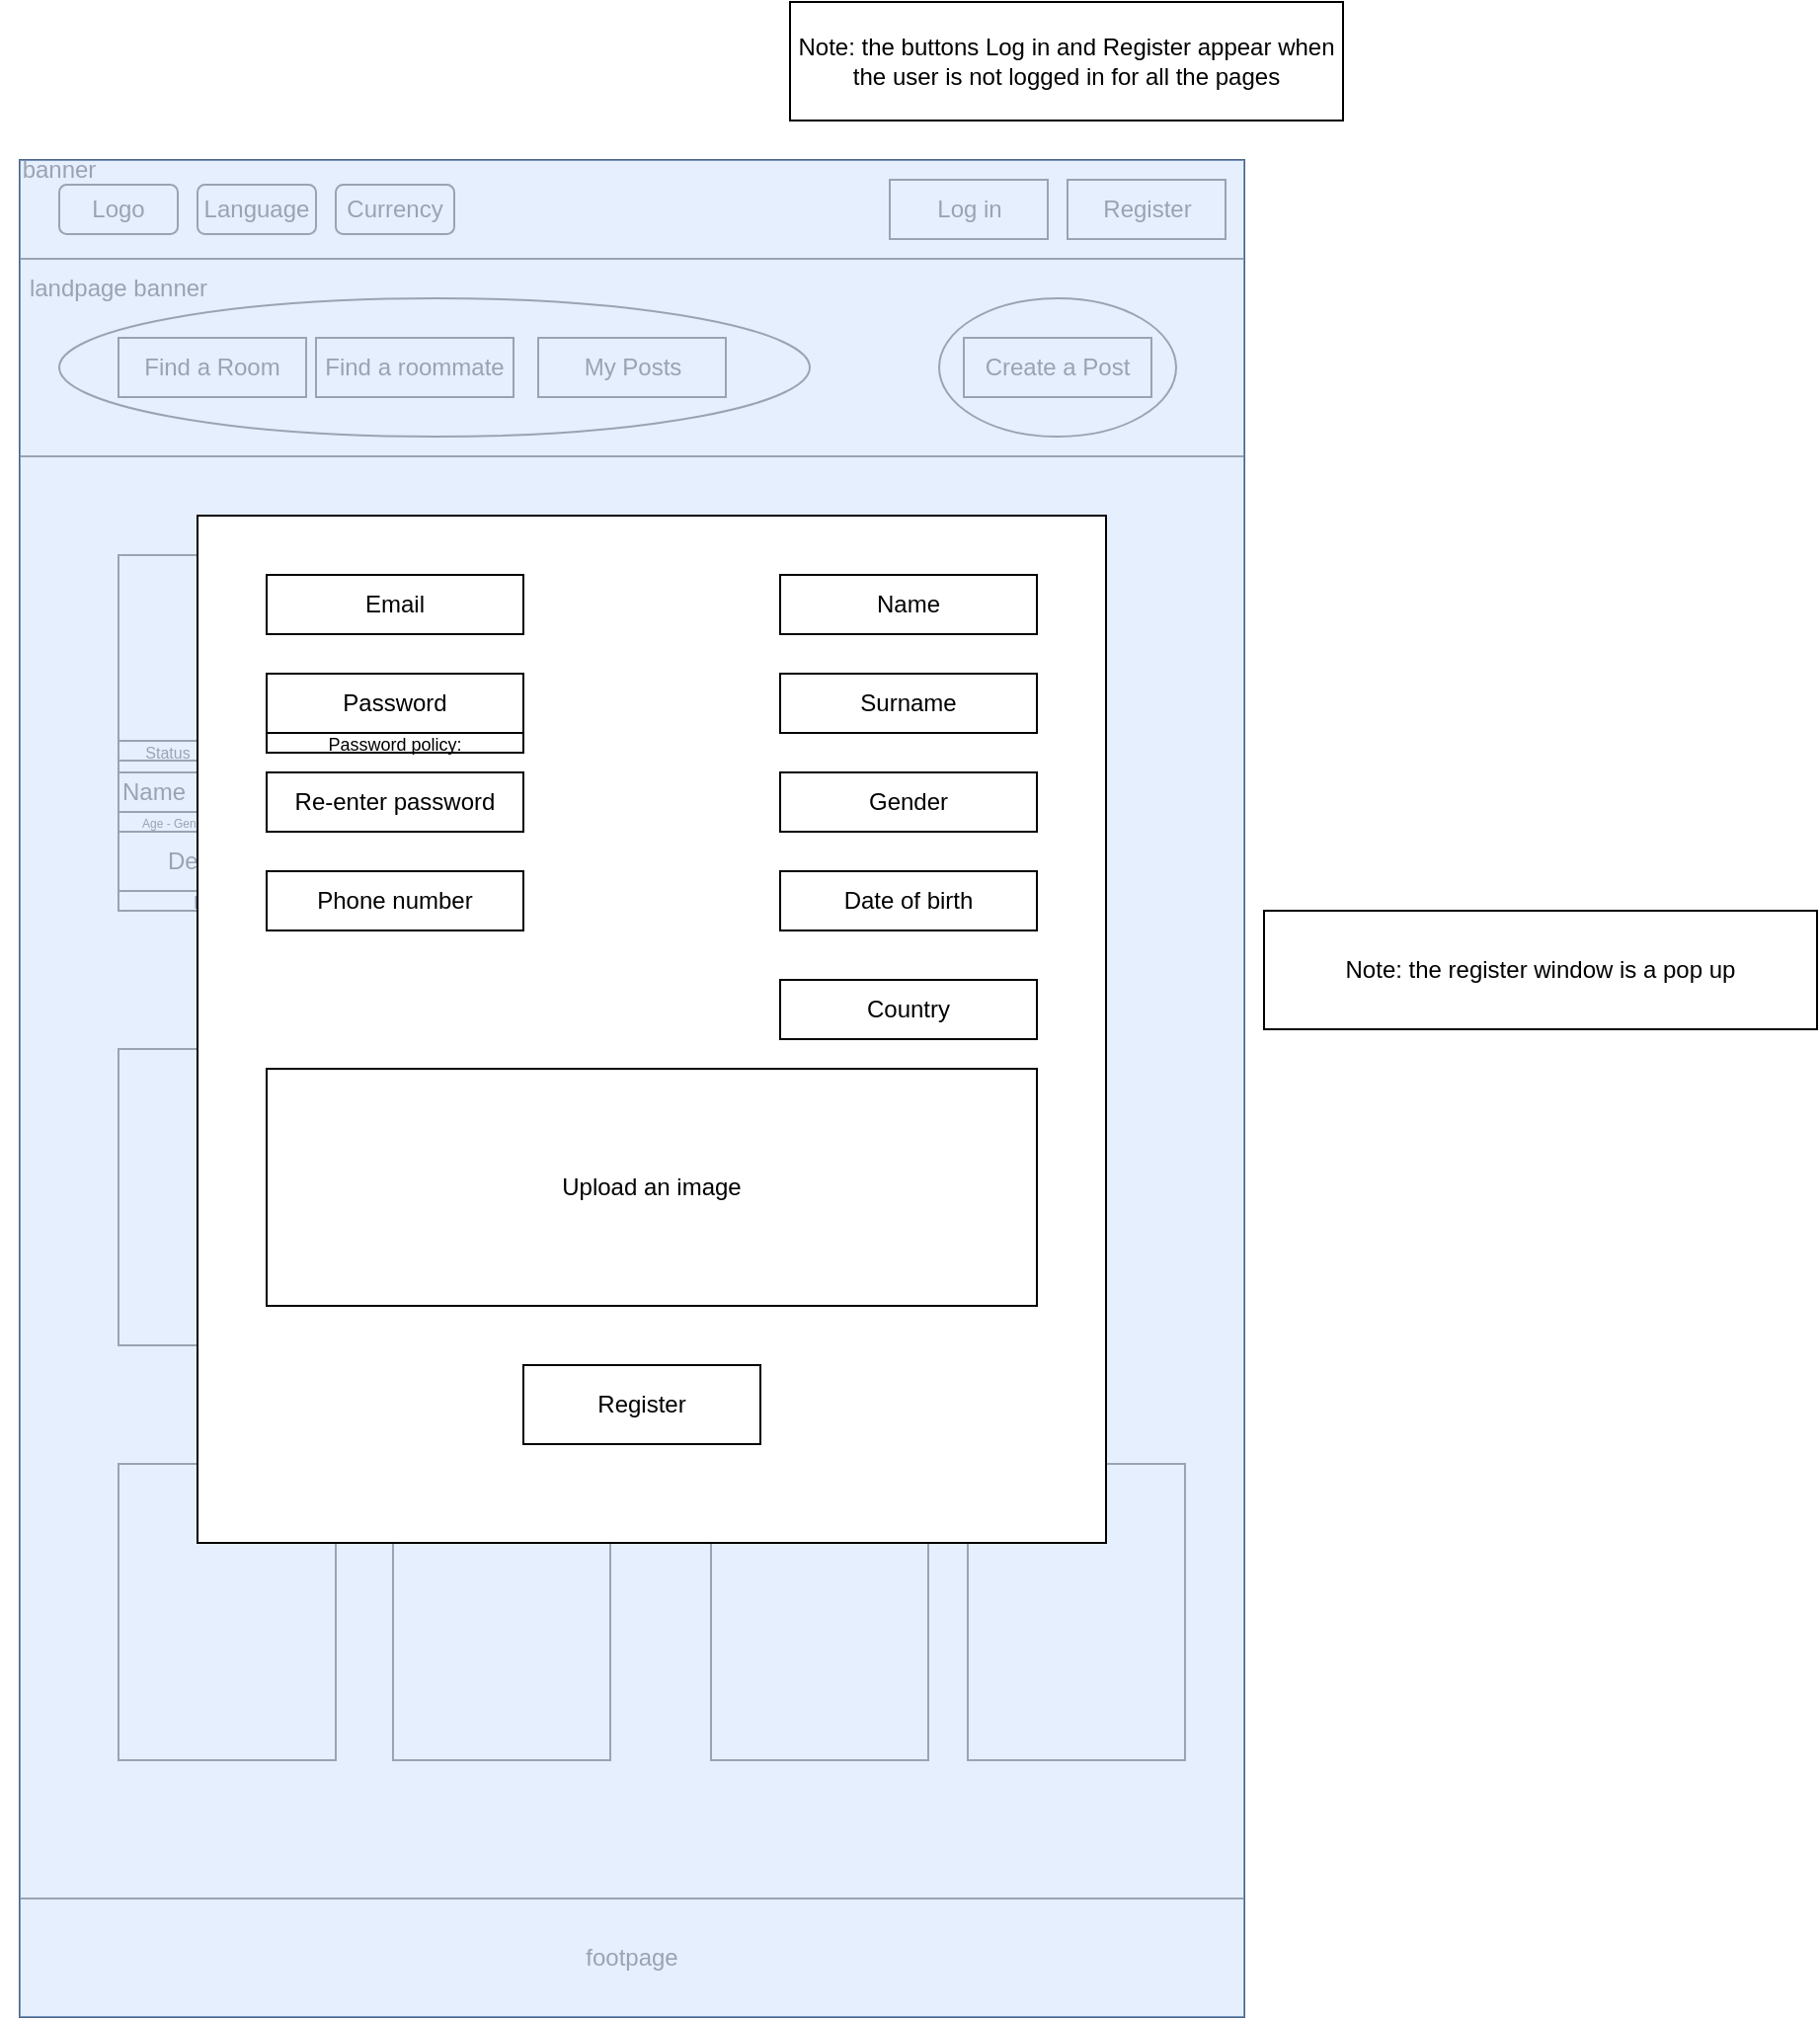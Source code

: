 <mxfile version="22.0.4" type="device">
  <diagram name="Register(Email)" id="QR67rrUAhwOJVpVY5eiT">
    <mxGraphModel dx="2074" dy="1106" grid="1" gridSize="10" guides="1" tooltips="1" connect="1" arrows="1" fold="1" page="1" pageScale="1" pageWidth="827" pageHeight="1169" math="0" shadow="0">
      <root>
        <mxCell id="gcAegZrzO3KHqWlCmLdn-0" />
        <mxCell id="gcAegZrzO3KHqWlCmLdn-1" parent="gcAegZrzO3KHqWlCmLdn-0" />
        <mxCell id="gcAegZrzO3KHqWlCmLdn-2" value="" style="rounded=0;whiteSpace=wrap;html=1;" parent="gcAegZrzO3KHqWlCmLdn-1" vertex="1">
          <mxGeometry x="90" y="90" width="620" height="940" as="geometry" />
        </mxCell>
        <mxCell id="gcAegZrzO3KHqWlCmLdn-3" value="" style="rounded=0;whiteSpace=wrap;html=1;" parent="gcAegZrzO3KHqWlCmLdn-1" vertex="1">
          <mxGeometry x="90" y="90" width="620" height="50" as="geometry" />
        </mxCell>
        <mxCell id="gcAegZrzO3KHqWlCmLdn-4" value="" style="rounded=0;whiteSpace=wrap;html=1;" parent="gcAegZrzO3KHqWlCmLdn-1" vertex="1">
          <mxGeometry x="90" y="140" width="620" height="100" as="geometry" />
        </mxCell>
        <mxCell id="gcAegZrzO3KHqWlCmLdn-5" value="&lt;div&gt;banner&lt;/div&gt;" style="text;html=1;strokeColor=none;fillColor=none;align=center;verticalAlign=middle;whiteSpace=wrap;rounded=0;" parent="gcAegZrzO3KHqWlCmLdn-1" vertex="1">
          <mxGeometry x="80" y="80" width="60" height="30" as="geometry" />
        </mxCell>
        <mxCell id="gcAegZrzO3KHqWlCmLdn-6" value="" style="rounded=0;whiteSpace=wrap;html=1;" parent="gcAegZrzO3KHqWlCmLdn-1" vertex="1">
          <mxGeometry x="140" y="290" width="110" height="150" as="geometry" />
        </mxCell>
        <mxCell id="gcAegZrzO3KHqWlCmLdn-10" value="footpage" style="rounded=0;whiteSpace=wrap;html=1;" parent="gcAegZrzO3KHqWlCmLdn-1" vertex="1">
          <mxGeometry x="90" y="970" width="620" height="60" as="geometry" />
        </mxCell>
        <mxCell id="gcAegZrzO3KHqWlCmLdn-11" value="" style="rounded=0;whiteSpace=wrap;html=1;" parent="gcAegZrzO3KHqWlCmLdn-1" vertex="1">
          <mxGeometry x="140" y="390" width="110" height="80" as="geometry" />
        </mxCell>
        <mxCell id="gcAegZrzO3KHqWlCmLdn-14" value="Description" style="rounded=0;whiteSpace=wrap;html=1;" parent="gcAegZrzO3KHqWlCmLdn-1" vertex="1">
          <mxGeometry x="140" y="430" width="110" height="30" as="geometry" />
        </mxCell>
        <mxCell id="gcAegZrzO3KHqWlCmLdn-17" value="Logo" style="rounded=1;whiteSpace=wrap;html=1;" parent="gcAegZrzO3KHqWlCmLdn-1" vertex="1">
          <mxGeometry x="110" y="102.5" width="60" height="25" as="geometry" />
        </mxCell>
        <mxCell id="gcAegZrzO3KHqWlCmLdn-18" value="Language" style="rounded=1;whiteSpace=wrap;html=1;" parent="gcAegZrzO3KHqWlCmLdn-1" vertex="1">
          <mxGeometry x="180" y="102.5" width="60" height="25" as="geometry" />
        </mxCell>
        <mxCell id="gcAegZrzO3KHqWlCmLdn-19" value="Currency" style="rounded=1;whiteSpace=wrap;html=1;" parent="gcAegZrzO3KHqWlCmLdn-1" vertex="1">
          <mxGeometry x="250" y="102.5" width="60" height="25" as="geometry" />
        </mxCell>
        <mxCell id="gcAegZrzO3KHqWlCmLdn-20" value="" style="ellipse;whiteSpace=wrap;html=1;" parent="gcAegZrzO3KHqWlCmLdn-1" vertex="1">
          <mxGeometry x="110" y="160" width="380" height="70" as="geometry" />
        </mxCell>
        <mxCell id="gcAegZrzO3KHqWlCmLdn-21" value="Find a roommate" style="rounded=0;whiteSpace=wrap;html=1;" parent="gcAegZrzO3KHqWlCmLdn-1" vertex="1">
          <mxGeometry x="240" y="180" width="100" height="30" as="geometry" />
        </mxCell>
        <mxCell id="gcAegZrzO3KHqWlCmLdn-22" value="Find a Room" style="rounded=0;whiteSpace=wrap;html=1;" parent="gcAegZrzO3KHqWlCmLdn-1" vertex="1">
          <mxGeometry x="140" y="180" width="95" height="30" as="geometry" />
        </mxCell>
        <mxCell id="gcAegZrzO3KHqWlCmLdn-23" value="My Posts" style="rounded=0;whiteSpace=wrap;html=1;" parent="gcAegZrzO3KHqWlCmLdn-1" vertex="1">
          <mxGeometry x="352.5" y="180" width="95" height="30" as="geometry" />
        </mxCell>
        <mxCell id="gcAegZrzO3KHqWlCmLdn-24" value="" style="ellipse;whiteSpace=wrap;html=1;" parent="gcAegZrzO3KHqWlCmLdn-1" vertex="1">
          <mxGeometry x="555.5" y="160" width="120" height="70" as="geometry" />
        </mxCell>
        <mxCell id="gcAegZrzO3KHqWlCmLdn-25" value="Create a Post" style="rounded=0;whiteSpace=wrap;html=1;" parent="gcAegZrzO3KHqWlCmLdn-1" vertex="1">
          <mxGeometry x="568" y="180" width="95" height="30" as="geometry" />
        </mxCell>
        <mxCell id="gcAegZrzO3KHqWlCmLdn-26" value="&lt;div&gt;landpage banner&lt;br&gt;&lt;/div&gt;" style="text;html=1;strokeColor=none;fillColor=none;align=center;verticalAlign=middle;whiteSpace=wrap;rounded=0;" parent="gcAegZrzO3KHqWlCmLdn-1" vertex="1">
          <mxGeometry x="85" y="140" width="110" height="30" as="geometry" />
        </mxCell>
        <mxCell id="gcAegZrzO3KHqWlCmLdn-38" value="&lt;div align=&quot;left&quot;&gt;Name&lt;/div&gt;" style="rounded=0;whiteSpace=wrap;html=1;align=left;" parent="gcAegZrzO3KHqWlCmLdn-1" vertex="1">
          <mxGeometry x="140" y="400" width="60" height="20" as="geometry" />
        </mxCell>
        <mxCell id="gcAegZrzO3KHqWlCmLdn-41" value="&lt;font style=&quot;font-size: 9px;&quot;&gt;Location&lt;/font&gt;" style="rounded=0;whiteSpace=wrap;html=1;" parent="gcAegZrzO3KHqWlCmLdn-1" vertex="1">
          <mxGeometry x="140" y="460" width="110" height="10" as="geometry" />
        </mxCell>
        <mxCell id="gcAegZrzO3KHqWlCmLdn-47" value="&lt;p style=&quot;line-height: 220%;&quot;&gt;&lt;font style=&quot;font-size: 6px;&quot;&gt;Age - Gender&lt;/font&gt;&lt;/p&gt;" style="rounded=0;whiteSpace=wrap;html=1;" parent="gcAegZrzO3KHqWlCmLdn-1" vertex="1">
          <mxGeometry x="140" y="420" width="60" height="10" as="geometry" />
        </mxCell>
        <mxCell id="gcAegZrzO3KHqWlCmLdn-50" value="&lt;font style=&quot;font-size: 8px;&quot;&gt;Status&lt;/font&gt;" style="rounded=0;whiteSpace=wrap;html=1;" parent="gcAegZrzO3KHqWlCmLdn-1" vertex="1">
          <mxGeometry x="140" y="384" width="50" height="10" as="geometry" />
        </mxCell>
        <mxCell id="gcAegZrzO3KHqWlCmLdn-80" value="" style="rounded=0;whiteSpace=wrap;html=1;" parent="gcAegZrzO3KHqWlCmLdn-1" vertex="1">
          <mxGeometry x="140" y="540" width="110" height="150" as="geometry" />
        </mxCell>
        <mxCell id="gcAegZrzO3KHqWlCmLdn-84" value="" style="rounded=0;whiteSpace=wrap;html=1;" parent="gcAegZrzO3KHqWlCmLdn-1" vertex="1">
          <mxGeometry x="140" y="750" width="110" height="150" as="geometry" />
        </mxCell>
        <mxCell id="gcAegZrzO3KHqWlCmLdn-85" value="" style="rounded=0;whiteSpace=wrap;html=1;" parent="gcAegZrzO3KHqWlCmLdn-1" vertex="1">
          <mxGeometry x="279" y="750" width="110" height="150" as="geometry" />
        </mxCell>
        <mxCell id="gcAegZrzO3KHqWlCmLdn-86" value="" style="rounded=0;whiteSpace=wrap;html=1;" parent="gcAegZrzO3KHqWlCmLdn-1" vertex="1">
          <mxGeometry x="440" y="750" width="110" height="150" as="geometry" />
        </mxCell>
        <mxCell id="gcAegZrzO3KHqWlCmLdn-87" value="" style="rounded=0;whiteSpace=wrap;html=1;" parent="gcAegZrzO3KHqWlCmLdn-1" vertex="1">
          <mxGeometry x="570" y="750" width="110" height="150" as="geometry" />
        </mxCell>
        <mxCell id="gcAegZrzO3KHqWlCmLdn-92" value="Log in" style="rounded=0;whiteSpace=wrap;html=1;" parent="gcAegZrzO3KHqWlCmLdn-1" vertex="1">
          <mxGeometry x="530.5" y="100" width="80" height="30" as="geometry" />
        </mxCell>
        <mxCell id="gcAegZrzO3KHqWlCmLdn-93" value="Register" style="rounded=0;whiteSpace=wrap;html=1;" parent="gcAegZrzO3KHqWlCmLdn-1" vertex="1">
          <mxGeometry x="620.5" y="100" width="80" height="30" as="geometry" />
        </mxCell>
        <mxCell id="gcAegZrzO3KHqWlCmLdn-94" value="Note: the buttons Log in and Register appear when the user is not logged in for all the pages" style="rounded=0;whiteSpace=wrap;html=1;" parent="gcAegZrzO3KHqWlCmLdn-1" vertex="1">
          <mxGeometry x="480" y="10" width="280" height="60" as="geometry" />
        </mxCell>
        <mxCell id="gcAegZrzO3KHqWlCmLdn-95" value="" style="rounded=0;whiteSpace=wrap;html=1;fillColor=#dae8fc;opacity=70;strokeColor=#6c8ebf;" parent="gcAegZrzO3KHqWlCmLdn-1" vertex="1">
          <mxGeometry x="90" y="90" width="620" height="940" as="geometry" />
        </mxCell>
        <mxCell id="gcAegZrzO3KHqWlCmLdn-104" value="Note: the register window is a pop up" style="rounded=0;whiteSpace=wrap;html=1;" parent="gcAegZrzO3KHqWlCmLdn-1" vertex="1">
          <mxGeometry x="720" y="470" width="280" height="60" as="geometry" />
        </mxCell>
        <mxCell id="rm7FIDK_wC54tCsGElGW-0" value="" style="rounded=0;whiteSpace=wrap;html=1;" parent="gcAegZrzO3KHqWlCmLdn-1" vertex="1">
          <mxGeometry x="180" y="270" width="460" height="520" as="geometry" />
        </mxCell>
        <mxCell id="rm7FIDK_wC54tCsGElGW-1" value="Password" style="rounded=0;whiteSpace=wrap;html=1;" parent="gcAegZrzO3KHqWlCmLdn-1" vertex="1">
          <mxGeometry x="215" y="350" width="130" height="30" as="geometry" />
        </mxCell>
        <mxCell id="rm7FIDK_wC54tCsGElGW-2" value="Email" style="rounded=0;whiteSpace=wrap;html=1;" parent="gcAegZrzO3KHqWlCmLdn-1" vertex="1">
          <mxGeometry x="215" y="300" width="130" height="30" as="geometry" />
        </mxCell>
        <mxCell id="rm7FIDK_wC54tCsGElGW-3" value="Name" style="rounded=0;whiteSpace=wrap;html=1;" parent="gcAegZrzO3KHqWlCmLdn-1" vertex="1">
          <mxGeometry x="475" y="300" width="130" height="30" as="geometry" />
        </mxCell>
        <mxCell id="rm7FIDK_wC54tCsGElGW-4" value="Surname" style="rounded=0;whiteSpace=wrap;html=1;" parent="gcAegZrzO3KHqWlCmLdn-1" vertex="1">
          <mxGeometry x="475" y="350" width="130" height="30" as="geometry" />
        </mxCell>
        <mxCell id="rm7FIDK_wC54tCsGElGW-5" value="Re-enter password" style="rounded=0;whiteSpace=wrap;html=1;" parent="gcAegZrzO3KHqWlCmLdn-1" vertex="1">
          <mxGeometry x="215" y="400" width="130" height="30" as="geometry" />
        </mxCell>
        <mxCell id="rm7FIDK_wC54tCsGElGW-6" value="Country" style="rounded=0;whiteSpace=wrap;html=1;" parent="gcAegZrzO3KHqWlCmLdn-1" vertex="1">
          <mxGeometry x="475" y="505" width="130" height="30" as="geometry" />
        </mxCell>
        <mxCell id="rm7FIDK_wC54tCsGElGW-7" value="Gender" style="rounded=0;whiteSpace=wrap;html=1;" parent="gcAegZrzO3KHqWlCmLdn-1" vertex="1">
          <mxGeometry x="475" y="400" width="130" height="30" as="geometry" />
        </mxCell>
        <mxCell id="rm7FIDK_wC54tCsGElGW-8" value="Phone number" style="rounded=0;whiteSpace=wrap;html=1;" parent="gcAegZrzO3KHqWlCmLdn-1" vertex="1">
          <mxGeometry x="215" y="450" width="130" height="30" as="geometry" />
        </mxCell>
        <mxCell id="rm7FIDK_wC54tCsGElGW-9" value="Date of birth" style="rounded=0;whiteSpace=wrap;html=1;" parent="gcAegZrzO3KHqWlCmLdn-1" vertex="1">
          <mxGeometry x="475" y="450" width="130" height="30" as="geometry" />
        </mxCell>
        <mxCell id="rm7FIDK_wC54tCsGElGW-10" value="Upload an image" style="rounded=0;whiteSpace=wrap;html=1;" parent="gcAegZrzO3KHqWlCmLdn-1" vertex="1">
          <mxGeometry x="215" y="550" width="390" height="120" as="geometry" />
        </mxCell>
        <mxCell id="rm7FIDK_wC54tCsGElGW-11" value="&lt;font style=&quot;font-size: 9px;&quot;&gt;Password policy:&lt;/font&gt;" style="rounded=0;whiteSpace=wrap;html=1;" parent="gcAegZrzO3KHqWlCmLdn-1" vertex="1">
          <mxGeometry x="215" y="380" width="130" height="10" as="geometry" />
        </mxCell>
        <mxCell id="rm7FIDK_wC54tCsGElGW-12" value="Register" style="rounded=0;whiteSpace=wrap;html=1;" parent="gcAegZrzO3KHqWlCmLdn-1" vertex="1">
          <mxGeometry x="345" y="700" width="120" height="40" as="geometry" />
        </mxCell>
      </root>
    </mxGraphModel>
  </diagram>
</mxfile>
